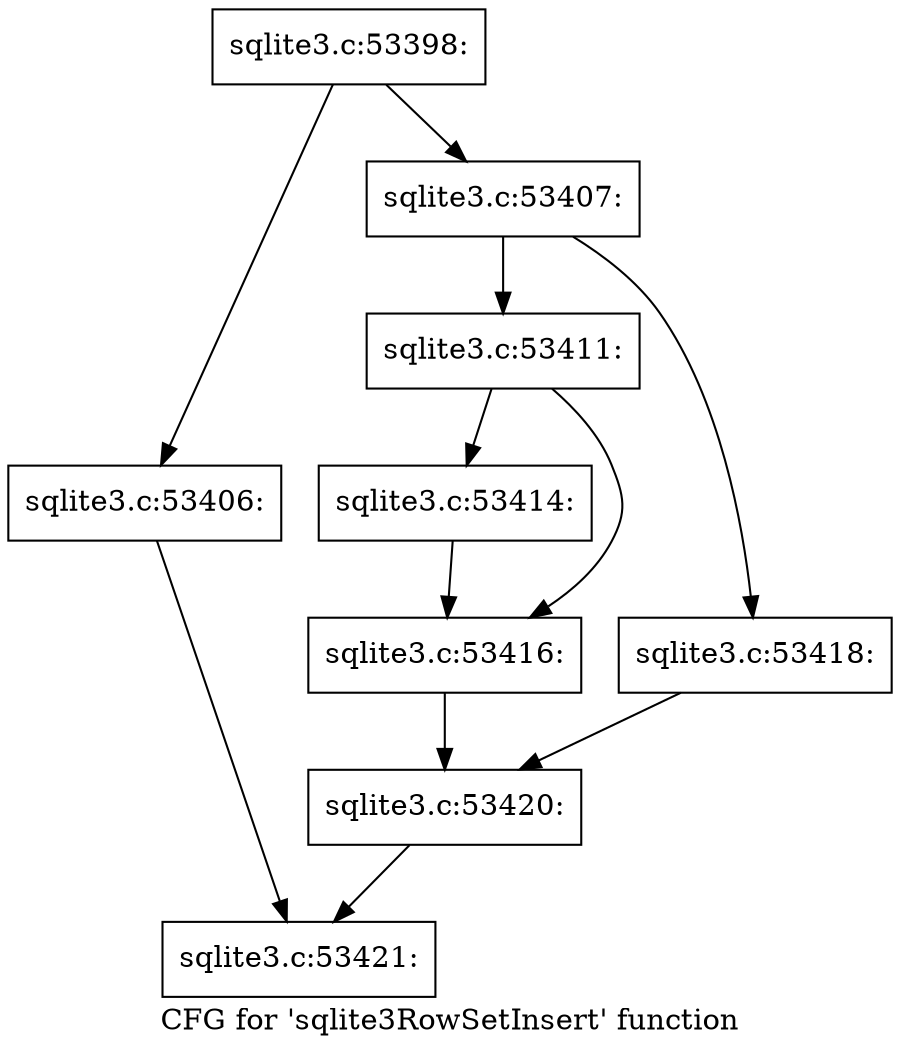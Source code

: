 digraph "CFG for 'sqlite3RowSetInsert' function" {
	label="CFG for 'sqlite3RowSetInsert' function";

	Node0x55c0f846c8b0 [shape=record,label="{sqlite3.c:53398:}"];
	Node0x55c0f846c8b0 -> Node0x55c0f5810bc0;
	Node0x55c0f846c8b0 -> Node0x55c0f8470a90;
	Node0x55c0f5810bc0 [shape=record,label="{sqlite3.c:53406:}"];
	Node0x55c0f5810bc0 -> Node0x55c0f846ca30;
	Node0x55c0f8470a90 [shape=record,label="{sqlite3.c:53407:}"];
	Node0x55c0f8470a90 -> Node0x55c0f84715c0;
	Node0x55c0f8470a90 -> Node0x55c0f8471660;
	Node0x55c0f84715c0 [shape=record,label="{sqlite3.c:53411:}"];
	Node0x55c0f84715c0 -> Node0x55c0f8471930;
	Node0x55c0f84715c0 -> Node0x55c0f8471980;
	Node0x55c0f8471930 [shape=record,label="{sqlite3.c:53414:}"];
	Node0x55c0f8471930 -> Node0x55c0f8471980;
	Node0x55c0f8471980 [shape=record,label="{sqlite3.c:53416:}"];
	Node0x55c0f8471980 -> Node0x55c0f8471610;
	Node0x55c0f8471660 [shape=record,label="{sqlite3.c:53418:}"];
	Node0x55c0f8471660 -> Node0x55c0f8471610;
	Node0x55c0f8471610 [shape=record,label="{sqlite3.c:53420:}"];
	Node0x55c0f8471610 -> Node0x55c0f846ca30;
	Node0x55c0f846ca30 [shape=record,label="{sqlite3.c:53421:}"];
}

